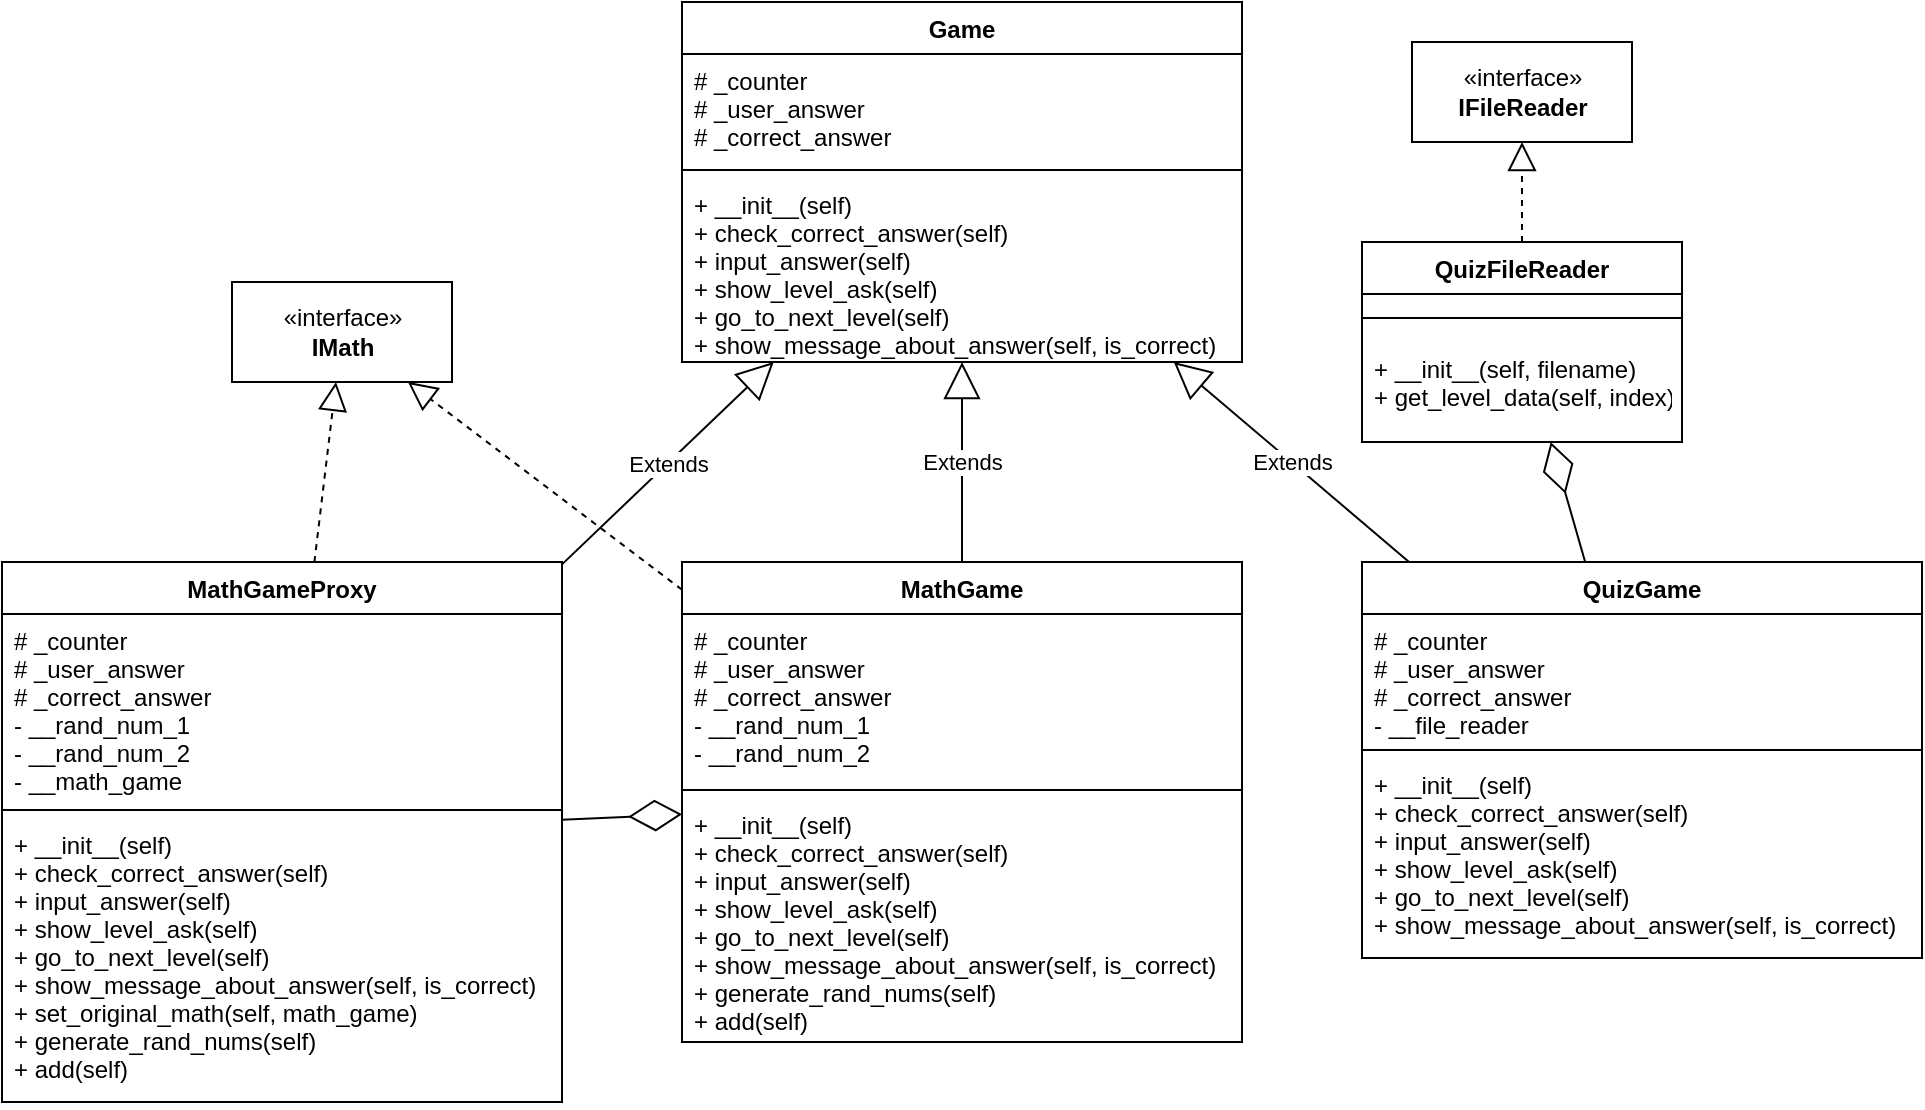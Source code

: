<mxfile version="16.5.1" type="device"><diagram id="47L1khOK_J4-y1NFxD4O" name="Страница 1"><mxGraphModel dx="1597" dy="998" grid="1" gridSize="10" guides="1" tooltips="1" connect="1" arrows="1" fold="1" page="1" pageScale="1" pageWidth="1654" pageHeight="1169" math="0" shadow="0"><root><mxCell id="0"/><mxCell id="1" parent="0"/><mxCell id="GJVrgp9cWyJkPdO_o0ju-1" value="«interface»&lt;br&gt;&lt;b&gt;IMath&lt;/b&gt;" style="html=1;" vertex="1" parent="1"><mxGeometry x="155" y="300" width="110" height="50" as="geometry"/></mxCell><mxCell id="GJVrgp9cWyJkPdO_o0ju-2" value="«interface»&lt;br&gt;&lt;b&gt;IFileReader&lt;/b&gt;" style="html=1;" vertex="1" parent="1"><mxGeometry x="745" y="180" width="110" height="50" as="geometry"/></mxCell><mxCell id="GJVrgp9cWyJkPdO_o0ju-3" value="QuizFileReader" style="swimlane;fontStyle=1;align=center;verticalAlign=top;childLayout=stackLayout;horizontal=1;startSize=26;horizontalStack=0;resizeParent=1;resizeParentMax=0;resizeLast=0;collapsible=1;marginBottom=0;" vertex="1" parent="1"><mxGeometry x="720" y="280" width="160" height="100" as="geometry"/></mxCell><mxCell id="GJVrgp9cWyJkPdO_o0ju-5" value="" style="line;strokeWidth=1;fillColor=none;align=left;verticalAlign=middle;spacingTop=-1;spacingLeft=3;spacingRight=3;rotatable=0;labelPosition=right;points=[];portConstraint=eastwest;" vertex="1" parent="GJVrgp9cWyJkPdO_o0ju-3"><mxGeometry y="26" width="160" height="24" as="geometry"/></mxCell><mxCell id="GJVrgp9cWyJkPdO_o0ju-6" value="+ __init__(self, filename)&#10;+ get_level_data(self, index)&#10;" style="text;strokeColor=none;fillColor=none;align=left;verticalAlign=top;spacingLeft=4;spacingRight=4;overflow=hidden;rotatable=0;points=[[0,0.5],[1,0.5]];portConstraint=eastwest;" vertex="1" parent="GJVrgp9cWyJkPdO_o0ju-3"><mxGeometry y="50" width="160" height="50" as="geometry"/></mxCell><mxCell id="GJVrgp9cWyJkPdO_o0ju-7" value="" style="endArrow=block;dashed=1;endFill=0;endSize=12;html=1;rounded=0;" edge="1" parent="1" source="GJVrgp9cWyJkPdO_o0ju-3" target="GJVrgp9cWyJkPdO_o0ju-2"><mxGeometry width="160" relative="1" as="geometry"><mxPoint x="450" y="330" as="sourcePoint"/><mxPoint x="610" y="330" as="targetPoint"/></mxGeometry></mxCell><mxCell id="GJVrgp9cWyJkPdO_o0ju-8" value="Game" style="swimlane;fontStyle=1;align=center;verticalAlign=top;childLayout=stackLayout;horizontal=1;startSize=26;horizontalStack=0;resizeParent=1;resizeParentMax=0;resizeLast=0;collapsible=1;marginBottom=0;" vertex="1" parent="1"><mxGeometry x="380" y="160" width="280" height="180" as="geometry"/></mxCell><mxCell id="GJVrgp9cWyJkPdO_o0ju-9" value="# _counter&#10;# _user_answer&#10;# _correct_answer" style="text;strokeColor=none;fillColor=none;align=left;verticalAlign=top;spacingLeft=4;spacingRight=4;overflow=hidden;rotatable=0;points=[[0,0.5],[1,0.5]];portConstraint=eastwest;" vertex="1" parent="GJVrgp9cWyJkPdO_o0ju-8"><mxGeometry y="26" width="280" height="54" as="geometry"/></mxCell><mxCell id="GJVrgp9cWyJkPdO_o0ju-10" value="" style="line;strokeWidth=1;fillColor=none;align=left;verticalAlign=middle;spacingTop=-1;spacingLeft=3;spacingRight=3;rotatable=0;labelPosition=right;points=[];portConstraint=eastwest;" vertex="1" parent="GJVrgp9cWyJkPdO_o0ju-8"><mxGeometry y="80" width="280" height="8" as="geometry"/></mxCell><mxCell id="GJVrgp9cWyJkPdO_o0ju-11" value="+ __init__(self)&#10;+ check_correct_answer(self)&#10;+ input_answer(self)&#10;+ show_level_ask(self)&#10;+ go_to_next_level(self)&#10;+ show_message_about_answer(self, is_correct)" style="text;strokeColor=none;fillColor=none;align=left;verticalAlign=top;spacingLeft=4;spacingRight=4;overflow=hidden;rotatable=0;points=[[0,0.5],[1,0.5]];portConstraint=eastwest;" vertex="1" parent="GJVrgp9cWyJkPdO_o0ju-8"><mxGeometry y="88" width="280" height="92" as="geometry"/></mxCell><mxCell id="GJVrgp9cWyJkPdO_o0ju-12" value="MathGame" style="swimlane;fontStyle=1;align=center;verticalAlign=top;childLayout=stackLayout;horizontal=1;startSize=26;horizontalStack=0;resizeParent=1;resizeParentMax=0;resizeLast=0;collapsible=1;marginBottom=0;" vertex="1" parent="1"><mxGeometry x="380" y="440" width="280" height="240" as="geometry"/></mxCell><mxCell id="GJVrgp9cWyJkPdO_o0ju-13" value="# _counter&#10;# _user_answer&#10;# _correct_answer&#10;- __rand_num_1&#10;- __rand_num_2" style="text;strokeColor=none;fillColor=none;align=left;verticalAlign=top;spacingLeft=4;spacingRight=4;overflow=hidden;rotatable=0;points=[[0,0.5],[1,0.5]];portConstraint=eastwest;" vertex="1" parent="GJVrgp9cWyJkPdO_o0ju-12"><mxGeometry y="26" width="280" height="84" as="geometry"/></mxCell><mxCell id="GJVrgp9cWyJkPdO_o0ju-14" value="" style="line;strokeWidth=1;fillColor=none;align=left;verticalAlign=middle;spacingTop=-1;spacingLeft=3;spacingRight=3;rotatable=0;labelPosition=right;points=[];portConstraint=eastwest;" vertex="1" parent="GJVrgp9cWyJkPdO_o0ju-12"><mxGeometry y="110" width="280" height="8" as="geometry"/></mxCell><mxCell id="GJVrgp9cWyJkPdO_o0ju-15" value="+ __init__(self)&#10;+ check_correct_answer(self)&#10;+ input_answer(self)&#10;+ show_level_ask(self)&#10;+ go_to_next_level(self)&#10;+ show_message_about_answer(self, is_correct)&#10;+ generate_rand_nums(self)&#10;+ add(self)" style="text;strokeColor=none;fillColor=none;align=left;verticalAlign=top;spacingLeft=4;spacingRight=4;overflow=hidden;rotatable=0;points=[[0,0.5],[1,0.5]];portConstraint=eastwest;" vertex="1" parent="GJVrgp9cWyJkPdO_o0ju-12"><mxGeometry y="118" width="280" height="122" as="geometry"/></mxCell><mxCell id="GJVrgp9cWyJkPdO_o0ju-16" value="MathGameProxy" style="swimlane;fontStyle=1;align=center;verticalAlign=top;childLayout=stackLayout;horizontal=1;startSize=26;horizontalStack=0;resizeParent=1;resizeParentMax=0;resizeLast=0;collapsible=1;marginBottom=0;" vertex="1" parent="1"><mxGeometry x="40" y="440" width="280" height="270" as="geometry"/></mxCell><mxCell id="GJVrgp9cWyJkPdO_o0ju-17" value="# _counter&#10;# _user_answer&#10;# _correct_answer&#10;- __rand_num_1&#10;- __rand_num_2&#10;- __math_game" style="text;strokeColor=none;fillColor=none;align=left;verticalAlign=top;spacingLeft=4;spacingRight=4;overflow=hidden;rotatable=0;points=[[0,0.5],[1,0.5]];portConstraint=eastwest;" vertex="1" parent="GJVrgp9cWyJkPdO_o0ju-16"><mxGeometry y="26" width="280" height="94" as="geometry"/></mxCell><mxCell id="GJVrgp9cWyJkPdO_o0ju-18" value="" style="line;strokeWidth=1;fillColor=none;align=left;verticalAlign=middle;spacingTop=-1;spacingLeft=3;spacingRight=3;rotatable=0;labelPosition=right;points=[];portConstraint=eastwest;" vertex="1" parent="GJVrgp9cWyJkPdO_o0ju-16"><mxGeometry y="120" width="280" height="8" as="geometry"/></mxCell><mxCell id="GJVrgp9cWyJkPdO_o0ju-19" value="+ __init__(self)&#10;+ check_correct_answer(self)&#10;+ input_answer(self)&#10;+ show_level_ask(self)&#10;+ go_to_next_level(self)&#10;+ show_message_about_answer(self, is_correct)&#10;+ set_original_math(self, math_game)&#10;+ generate_rand_nums(self)&#10;+ add(self)" style="text;strokeColor=none;fillColor=none;align=left;verticalAlign=top;spacingLeft=4;spacingRight=4;overflow=hidden;rotatable=0;points=[[0,0.5],[1,0.5]];portConstraint=eastwest;" vertex="1" parent="GJVrgp9cWyJkPdO_o0ju-16"><mxGeometry y="128" width="280" height="142" as="geometry"/></mxCell><mxCell id="GJVrgp9cWyJkPdO_o0ju-20" value="" style="endArrow=block;dashed=1;endFill=0;endSize=12;html=1;rounded=0;" edge="1" parent="1" source="GJVrgp9cWyJkPdO_o0ju-16" target="GJVrgp9cWyJkPdO_o0ju-1"><mxGeometry width="160" relative="1" as="geometry"><mxPoint x="260" y="330" as="sourcePoint"/><mxPoint x="420" y="330" as="targetPoint"/></mxGeometry></mxCell><mxCell id="GJVrgp9cWyJkPdO_o0ju-21" value="" style="endArrow=block;dashed=1;endFill=0;endSize=12;html=1;rounded=0;" edge="1" parent="1" source="GJVrgp9cWyJkPdO_o0ju-12" target="GJVrgp9cWyJkPdO_o0ju-1"><mxGeometry width="160" relative="1" as="geometry"><mxPoint x="260" y="330" as="sourcePoint"/><mxPoint x="420" y="330" as="targetPoint"/></mxGeometry></mxCell><mxCell id="GJVrgp9cWyJkPdO_o0ju-22" value="Extends" style="endArrow=block;endSize=16;endFill=0;html=1;rounded=0;" edge="1" parent="1" source="GJVrgp9cWyJkPdO_o0ju-12" target="GJVrgp9cWyJkPdO_o0ju-8"><mxGeometry width="160" relative="1" as="geometry"><mxPoint x="260" y="330" as="sourcePoint"/><mxPoint x="420" y="330" as="targetPoint"/></mxGeometry></mxCell><mxCell id="GJVrgp9cWyJkPdO_o0ju-23" value="Extends" style="endArrow=block;endSize=16;endFill=0;html=1;rounded=0;" edge="1" parent="1" source="GJVrgp9cWyJkPdO_o0ju-16" target="GJVrgp9cWyJkPdO_o0ju-8"><mxGeometry width="160" relative="1" as="geometry"><mxPoint x="436.721" y="420" as="sourcePoint"/><mxPoint x="478.033" y="330" as="targetPoint"/></mxGeometry></mxCell><mxCell id="GJVrgp9cWyJkPdO_o0ju-24" value="QuizGame" style="swimlane;fontStyle=1;align=center;verticalAlign=top;childLayout=stackLayout;horizontal=1;startSize=26;horizontalStack=0;resizeParent=1;resizeParentMax=0;resizeLast=0;collapsible=1;marginBottom=0;" vertex="1" parent="1"><mxGeometry x="720" y="440" width="280" height="198" as="geometry"/></mxCell><mxCell id="GJVrgp9cWyJkPdO_o0ju-25" value="# _counter&#10;# _user_answer&#10;# _correct_answer&#10;- __file_reader" style="text;strokeColor=none;fillColor=none;align=left;verticalAlign=top;spacingLeft=4;spacingRight=4;overflow=hidden;rotatable=0;points=[[0,0.5],[1,0.5]];portConstraint=eastwest;" vertex="1" parent="GJVrgp9cWyJkPdO_o0ju-24"><mxGeometry y="26" width="280" height="64" as="geometry"/></mxCell><mxCell id="GJVrgp9cWyJkPdO_o0ju-26" value="" style="line;strokeWidth=1;fillColor=none;align=left;verticalAlign=middle;spacingTop=-1;spacingLeft=3;spacingRight=3;rotatable=0;labelPosition=right;points=[];portConstraint=eastwest;" vertex="1" parent="GJVrgp9cWyJkPdO_o0ju-24"><mxGeometry y="90" width="280" height="8" as="geometry"/></mxCell><mxCell id="GJVrgp9cWyJkPdO_o0ju-27" value="+ __init__(self)&#10;+ check_correct_answer(self)&#10;+ input_answer(self)&#10;+ show_level_ask(self)&#10;+ go_to_next_level(self)&#10;+ show_message_about_answer(self, is_correct)" style="text;strokeColor=none;fillColor=none;align=left;verticalAlign=top;spacingLeft=4;spacingRight=4;overflow=hidden;rotatable=0;points=[[0,0.5],[1,0.5]];portConstraint=eastwest;" vertex="1" parent="GJVrgp9cWyJkPdO_o0ju-24"><mxGeometry y="98" width="280" height="100" as="geometry"/></mxCell><mxCell id="GJVrgp9cWyJkPdO_o0ju-30" value="Extends" style="endArrow=block;endSize=16;endFill=0;html=1;rounded=0;" edge="1" parent="1" source="GJVrgp9cWyJkPdO_o0ju-24" target="GJVrgp9cWyJkPdO_o0ju-8"><mxGeometry width="160" relative="1" as="geometry"><mxPoint x="470" y="330" as="sourcePoint"/><mxPoint x="630" y="330" as="targetPoint"/></mxGeometry></mxCell><mxCell id="GJVrgp9cWyJkPdO_o0ju-33" value="" style="endArrow=diamondThin;endFill=0;endSize=24;html=1;rounded=0;" edge="1" parent="1" source="GJVrgp9cWyJkPdO_o0ju-24" target="GJVrgp9cWyJkPdO_o0ju-3"><mxGeometry width="160" relative="1" as="geometry"><mxPoint x="470" y="330" as="sourcePoint"/><mxPoint x="630" y="330" as="targetPoint"/></mxGeometry></mxCell><mxCell id="GJVrgp9cWyJkPdO_o0ju-34" value="" style="endArrow=diamondThin;endFill=0;endSize=24;html=1;rounded=0;" edge="1" parent="1" source="GJVrgp9cWyJkPdO_o0ju-16" target="GJVrgp9cWyJkPdO_o0ju-12"><mxGeometry width="160" relative="1" as="geometry"><mxPoint x="470" y="330" as="sourcePoint"/><mxPoint x="630" y="330" as="targetPoint"/></mxGeometry></mxCell></root></mxGraphModel></diagram></mxfile>